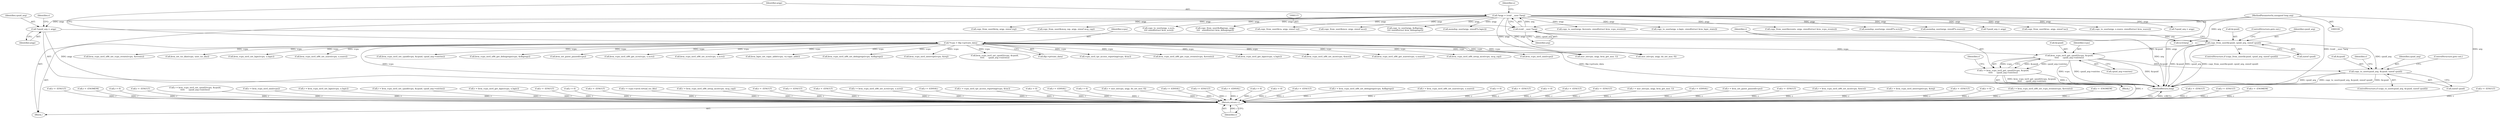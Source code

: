 digraph "0_linux_fda4e2e85589191b123d31cdc21fd33ee70f50fd_3@pointer" {
"1000337" [label="(Call,kvm_vcpu_ioctl_get_cpuid2(vcpu, &cpuid,\n\t\t\t\t\t      cpuid_arg->entries))"];
"1000106" [label="(Call,*vcpu = filp->private_data)"];
"1000328" [label="(Call,copy_from_user(&cpuid, cpuid_arg, sizeof cpuid))"];
"1000319" [label="(Call,*cpuid_arg = argp)"];
"1000112" [label="(Call,*argp = (void __user *)arg)"];
"1000114" [label="(Call,(void __user *)arg)"];
"1000103" [label="(MethodParameterIn,unsigned long arg)"];
"1000335" [label="(Call,r = kvm_vcpu_ioctl_get_cpuid2(vcpu, &cpuid,\n\t\t\t\t\t      cpuid_arg->entries))"];
"1000793" [label="(Return,return r;)"];
"1000352" [label="(Call,copy_to_user(cpuid_arg, &cpuid, sizeof cpuid))"];
"1000494" [label="(Call,kvm_vcpu_ioctl_x86_set_mce(vcpu, &mce))"];
"1000672" [label="(Call,r = -ENOMEM)"];
"1000232" [label="(Call,r = -EFAULT)"];
"1000614" [label="(Call,r = -EFAULT)"];
"1000692" [label="(Call,copy_to_user(argp, u.xcrs,\n\t\t\t\t sizeof(struct kvm_xcrs)))"];
"1000609" [label="(Call,kvm_vcpu_ioctl_x86_get_xsave(vcpu, u.xsave))"];
"1000575" [label="(Call,copy_from_user(&dbgregs, argp,\n\t\t\t\t   sizeof(struct kvm_debugregs)))"];
"1000321" [label="(Identifier,argp)"];
"1000599" [label="(Call,r = -ENOMEM)"];
"1000384" [label="(Call,r = -EFAULT)"];
"1000440" [label="(Call,copy_from_user(&va, argp, sizeof va))"];
"1000113" [label="(Identifier,argp)"];
"1000104" [label="(Block,)"];
"1000324" [label="(Identifier,r)"];
"1000687" [label="(Call,r = -EFAULT)"];
"1000328" [label="(Call,copy_from_user(&cpuid, cpuid_arg, sizeof cpuid))"];
"1000149" [label="(Call,r = -ENOMEM)"];
"1000337" [label="(Call,kvm_vcpu_ioctl_get_cpuid2(vcpu, &cpuid,\n\t\t\t\t\t      cpuid_arg->entries))"];
"1000398" [label="(Call,vcpu_ioctl_tpr_access_reporting(vcpu, &tac))"];
"1000502" [label="(Call,kvm_vcpu_ioctl_x86_get_vcpu_events(vcpu, &events))"];
"1000182" [label="(Call,r = 0)"];
"1000354" [label="(Call,&cpuid)"];
"1000556" [label="(Call,copy_to_user(argp, &dbgregs,\n\t\t\t\t sizeof(struct kvm_debugregs)))"];
"1000506" [label="(Call,r = -EFAULT)"];
"1000306" [label="(Call,r = kvm_vcpu_ioctl_set_cpuid2(vcpu, &cpuid,\n\t\t\t\t\t      cpuid_arg->entries))"];
"1000253" [label="(Call,r = kvm_vcpu_ioctl_nmi(vcpu))"];
"1000221" [label="(Call,r = kvm_vcpu_ioctl_set_lapic(vcpu, u.lapic))"];
"1000277" [label="(Call,r = kvm_vcpu_ioctl_set_cpuid(vcpu, &cpuid, cpuid_arg->entries))"];
"1000320" [label="(Identifier,cpuid_arg)"];
"1000794" [label="(Identifier,r)"];
"1000159" [label="(Call,r = kvm_vcpu_ioctl_get_lapic(vcpu, u.lapic))"];
"1000204" [label="(Call,memdup_user(argp, sizeof(*u.lapic)))"];
"1000485" [label="(Call,copy_from_user(&mce, argp, sizeof mce))"];
"1000161" [label="(Call,kvm_vcpu_ioctl_get_lapic(vcpu, u.lapic))"];
"1000352" [label="(Call,copy_to_user(cpuid_arg, &cpuid, sizeof cpuid))"];
"1000323" [label="(Call,r = -EFAULT)"];
"1000338" [label="(Identifier,vcpu)"];
"1000700" [label="(Call,r = 0)"];
"1000375" [label="(Call,msr_io(vcpu, argp, do_set_msr, 0))"];
"1000317" [label="(Block,)"];
"1000459" [label="(Call,r = -EFAULT)"];
"1000768" [label="(Call,r = vcpu->arch.virtual_tsc_khz)"];
"1000473" [label="(Call,kvm_vcpu_ioctl_x86_setup_mce(vcpu, mcg_cap))"];
"1000471" [label="(Call,r = kvm_vcpu_ioctl_x86_setup_mce(vcpu, mcg_cap))"];
"1000405" [label="(Call,r = -EFAULT)"];
"1000255" [label="(Call,kvm_vcpu_ioctl_nmi(vcpu))"];
"1000332" [label="(Call,sizeof cpuid)"];
"1000511" [label="(Call,copy_to_user(argp, &events, sizeof(struct kvm_vcpu_events)))"];
"1000294" [label="(Call,r = -EFAULT)"];
"1000539" [label="(Call,kvm_vcpu_ioctl_x86_set_vcpu_events(vcpu, &events))"];
"1000265" [label="(Call,r = -EFAULT)"];
"1000727" [label="(Call,r = kvm_vcpu_ioctl_x86_set_xcrs(vcpu, u.xcrs))"];
"1000759" [label="(Call,kvm_set_tsc_khz(vcpu, user_tsc_khz))"];
"1000360" [label="(Identifier,r)"];
"1000339" [label="(Call,&cpuid)"];
"1000129" [label="(Call,r = -EINVAL)"];
"1000396" [label="(Call,r = vcpu_ioctl_tpr_access_reporting(vcpu, &tac))"];
"1000174" [label="(Call,copy_to_user(argp, u.lapic, sizeof(struct kvm_lapic_state)))"];
"1000518" [label="(Call,r = 0)"];
"1000530" [label="(Call,copy_from_user(&events, argp, sizeof(struct kvm_vcpu_events)))"];
"1000356" [label="(Call,sizeof cpuid)"];
"1000223" [label="(Call,kvm_vcpu_ioctl_set_lapic(vcpu, u.lapic))"];
"1000107" [label="(Identifier,vcpu)"];
"1000188" [label="(Call,r = -EINVAL)"];
"1000447" [label="(Call,r = 0)"];
"1000106" [label="(Call,*vcpu = filp->private_data)"];
"1000373" [label="(Call,r = msr_io(vcpu, argp, do_set_msr, 0))"];
"1000353" [label="(Identifier,cpuid_arg)"];
"1000738" [label="(Call,r = -EINVAL)"];
"1000710" [label="(Call,memdup_user(argp, sizeof(*u.xcrs)))"];
"1000345" [label="(Identifier,r)"];
"1000347" [label="(Call,r = -EFAULT)"];
"1000112" [label="(Call,*argp = (void __user *)arg)"];
"1000335" [label="(Call,r = kvm_vcpu_ioctl_get_cpuid2(vcpu, &cpuid,\n\t\t\t\t\t      cpuid_arg->entries))"];
"1000656" [label="(Call,kvm_vcpu_ioctl_x86_set_xsave(vcpu, u.xsave))"];
"1000424" [label="(Call,r = -EINVAL)"];
"1000336" [label="(Identifier,r)"];
"1000279" [label="(Call,kvm_vcpu_ioctl_set_cpuid(vcpu, &cpuid, cpuid_arg->entries))"];
"1000547" [label="(Call,kvm_vcpu_ioctl_x86_get_debugregs(vcpu, &dbgregs))"];
"1000563" [label="(Call,r = 0)"];
"1000627" [label="(Call,r = 0)"];
"1000637" [label="(Call,memdup_user(argp, sizeof(*u.xsave)))"];
"1000780" [label="(Call,kvm_set_guest_paused(vcpu))"];
"1000319" [label="(Call,*cpuid_arg = argp)"];
"1000570" [label="(Call,r = -EFAULT)"];
"1000582" [label="(Call,r = kvm_vcpu_ioctl_x86_set_debugregs(vcpu, &dbgregs))"];
"1000654" [label="(Call,r = kvm_vcpu_ioctl_x86_set_xsave(vcpu, u.xsave))"];
"1000682" [label="(Call,kvm_vcpu_ioctl_x86_get_xcrs(vcpu, u.xcrs))"];
"1000261" [label="(Call,*cpuid_arg = argp)"];
"1000793" [label="(Return,return r;)"];
"1000359" [label="(Call,r = 0)"];
"1000366" [label="(Call,msr_io(vcpu, argp, kvm_get_msr, 1))"];
"1000334" [label="(ControlStructure,goto out;)"];
"1000389" [label="(Call,copy_from_user(&tac, argp, sizeof tac))"];
"1000341" [label="(Call,cpuid_arg->entries)"];
"1000480" [label="(Call,r = -EFAULT)"];
"1000744" [label="(Call,(u32)arg)"];
"1000729" [label="(Call,kvm_vcpu_ioctl_x86_set_xcrs(vcpu, u.xcrs))"];
"1000619" [label="(Call,copy_to_user(argp, u.xsave, sizeof(struct kvm_xsave)))"];
"1000417" [label="(Call,r = 0)"];
"1000450" [label="(Call,kvm_lapic_set_vapic_addr(vcpu, va.vapic_addr))"];
"1000169" [label="(Call,r = -EFAULT)"];
"1000290" [label="(Call,*cpuid_arg = argp)"];
"1000525" [label="(Call,r = -EFAULT)"];
"1000364" [label="(Call,r = msr_io(vcpu, argp, kvm_get_msr, 1))"];
"1000103" [label="(MethodParameterIn,unsigned long arg)"];
"1000331" [label="(Identifier,cpuid_arg)"];
"1000784" [label="(Call,r = -EINVAL)"];
"1000778" [label="(Call,r = kvm_set_guest_paused(vcpu))"];
"1000435" [label="(Call,r = -EFAULT)"];
"1000329" [label="(Call,&cpuid)"];
"1000116" [label="(Identifier,arg)"];
"1000114" [label="(Call,(void __user *)arg)"];
"1000358" [label="(ControlStructure,goto out;)"];
"1000492" [label="(Call,r = kvm_vcpu_ioctl_x86_set_mce(vcpu, &mce))"];
"1000584" [label="(Call,kvm_vcpu_ioctl_x86_set_debugregs(vcpu, &dbgregs))"];
"1000237" [label="(Call,copy_from_user(&irq, argp, sizeof irq))"];
"1000121" [label="(Identifier,u)"];
"1000246" [label="(Call,kvm_vcpu_ioctl_interrupt(vcpu, &irq))"];
"1000351" [label="(ControlStructure,if (copy_to_user(cpuid_arg, &cpuid, sizeof cpuid)))"];
"1000244" [label="(Call,r = kvm_vcpu_ioctl_interrupt(vcpu, &irq))"];
"1000551" [label="(Call,r = -EFAULT)"];
"1000762" [label="(Call,r = 0)"];
"1000795" [label="(MethodReturn,long)"];
"1000464" [label="(Call,copy_from_user(&mcg_cap, argp, sizeof mcg_cap))"];
"1000327" [label="(ControlStructure,if (copy_from_user(&cpuid, cpuid_arg, sizeof cpuid)))"];
"1000308" [label="(Call,kvm_vcpu_ioctl_set_cpuid2(vcpu, &cpuid,\n\t\t\t\t\t      cpuid_arg->entries))"];
"1000108" [label="(Call,filp->private_data)"];
"1000537" [label="(Call,r = kvm_vcpu_ioctl_x86_set_vcpu_events(vcpu, &events))"];
"1000337" -> "1000335"  [label="AST: "];
"1000337" -> "1000341"  [label="CFG: "];
"1000338" -> "1000337"  [label="AST: "];
"1000339" -> "1000337"  [label="AST: "];
"1000341" -> "1000337"  [label="AST: "];
"1000335" -> "1000337"  [label="CFG: "];
"1000337" -> "1000795"  [label="DDG: &cpuid"];
"1000337" -> "1000795"  [label="DDG: vcpu"];
"1000337" -> "1000795"  [label="DDG: cpuid_arg->entries"];
"1000337" -> "1000335"  [label="DDG: vcpu"];
"1000337" -> "1000335"  [label="DDG: &cpuid"];
"1000337" -> "1000335"  [label="DDG: cpuid_arg->entries"];
"1000106" -> "1000337"  [label="DDG: vcpu"];
"1000328" -> "1000337"  [label="DDG: &cpuid"];
"1000337" -> "1000352"  [label="DDG: &cpuid"];
"1000106" -> "1000104"  [label="AST: "];
"1000106" -> "1000108"  [label="CFG: "];
"1000107" -> "1000106"  [label="AST: "];
"1000108" -> "1000106"  [label="AST: "];
"1000113" -> "1000106"  [label="CFG: "];
"1000106" -> "1000795"  [label="DDG: filp->private_data"];
"1000106" -> "1000795"  [label="DDG: vcpu"];
"1000106" -> "1000161"  [label="DDG: vcpu"];
"1000106" -> "1000223"  [label="DDG: vcpu"];
"1000106" -> "1000246"  [label="DDG: vcpu"];
"1000106" -> "1000255"  [label="DDG: vcpu"];
"1000106" -> "1000279"  [label="DDG: vcpu"];
"1000106" -> "1000308"  [label="DDG: vcpu"];
"1000106" -> "1000366"  [label="DDG: vcpu"];
"1000106" -> "1000375"  [label="DDG: vcpu"];
"1000106" -> "1000398"  [label="DDG: vcpu"];
"1000106" -> "1000450"  [label="DDG: vcpu"];
"1000106" -> "1000473"  [label="DDG: vcpu"];
"1000106" -> "1000494"  [label="DDG: vcpu"];
"1000106" -> "1000502"  [label="DDG: vcpu"];
"1000106" -> "1000539"  [label="DDG: vcpu"];
"1000106" -> "1000547"  [label="DDG: vcpu"];
"1000106" -> "1000584"  [label="DDG: vcpu"];
"1000106" -> "1000609"  [label="DDG: vcpu"];
"1000106" -> "1000656"  [label="DDG: vcpu"];
"1000106" -> "1000682"  [label="DDG: vcpu"];
"1000106" -> "1000729"  [label="DDG: vcpu"];
"1000106" -> "1000759"  [label="DDG: vcpu"];
"1000106" -> "1000780"  [label="DDG: vcpu"];
"1000328" -> "1000327"  [label="AST: "];
"1000328" -> "1000332"  [label="CFG: "];
"1000329" -> "1000328"  [label="AST: "];
"1000331" -> "1000328"  [label="AST: "];
"1000332" -> "1000328"  [label="AST: "];
"1000334" -> "1000328"  [label="CFG: "];
"1000336" -> "1000328"  [label="CFG: "];
"1000328" -> "1000795"  [label="DDG: cpuid_arg"];
"1000328" -> "1000795"  [label="DDG: copy_from_user(&cpuid, cpuid_arg, sizeof cpuid)"];
"1000328" -> "1000795"  [label="DDG: &cpuid"];
"1000319" -> "1000328"  [label="DDG: cpuid_arg"];
"1000328" -> "1000352"  [label="DDG: cpuid_arg"];
"1000319" -> "1000317"  [label="AST: "];
"1000319" -> "1000321"  [label="CFG: "];
"1000320" -> "1000319"  [label="AST: "];
"1000321" -> "1000319"  [label="AST: "];
"1000324" -> "1000319"  [label="CFG: "];
"1000319" -> "1000795"  [label="DDG: argp"];
"1000112" -> "1000319"  [label="DDG: argp"];
"1000112" -> "1000104"  [label="AST: "];
"1000112" -> "1000114"  [label="CFG: "];
"1000113" -> "1000112"  [label="AST: "];
"1000114" -> "1000112"  [label="AST: "];
"1000121" -> "1000112"  [label="CFG: "];
"1000112" -> "1000795"  [label="DDG: (void __user *)arg"];
"1000112" -> "1000795"  [label="DDG: argp"];
"1000114" -> "1000112"  [label="DDG: arg"];
"1000112" -> "1000174"  [label="DDG: argp"];
"1000112" -> "1000204"  [label="DDG: argp"];
"1000112" -> "1000237"  [label="DDG: argp"];
"1000112" -> "1000261"  [label="DDG: argp"];
"1000112" -> "1000290"  [label="DDG: argp"];
"1000112" -> "1000366"  [label="DDG: argp"];
"1000112" -> "1000375"  [label="DDG: argp"];
"1000112" -> "1000389"  [label="DDG: argp"];
"1000112" -> "1000440"  [label="DDG: argp"];
"1000112" -> "1000464"  [label="DDG: argp"];
"1000112" -> "1000485"  [label="DDG: argp"];
"1000112" -> "1000511"  [label="DDG: argp"];
"1000112" -> "1000530"  [label="DDG: argp"];
"1000112" -> "1000556"  [label="DDG: argp"];
"1000112" -> "1000575"  [label="DDG: argp"];
"1000112" -> "1000619"  [label="DDG: argp"];
"1000112" -> "1000637"  [label="DDG: argp"];
"1000112" -> "1000692"  [label="DDG: argp"];
"1000112" -> "1000710"  [label="DDG: argp"];
"1000114" -> "1000116"  [label="CFG: "];
"1000115" -> "1000114"  [label="AST: "];
"1000116" -> "1000114"  [label="AST: "];
"1000114" -> "1000795"  [label="DDG: arg"];
"1000103" -> "1000114"  [label="DDG: arg"];
"1000114" -> "1000744"  [label="DDG: arg"];
"1000103" -> "1000100"  [label="AST: "];
"1000103" -> "1000795"  [label="DDG: arg"];
"1000103" -> "1000744"  [label="DDG: arg"];
"1000335" -> "1000317"  [label="AST: "];
"1000336" -> "1000335"  [label="AST: "];
"1000345" -> "1000335"  [label="CFG: "];
"1000335" -> "1000795"  [label="DDG: r"];
"1000335" -> "1000795"  [label="DDG: kvm_vcpu_ioctl_get_cpuid2(vcpu, &cpuid,\n\t\t\t\t\t      cpuid_arg->entries)"];
"1000335" -> "1000793"  [label="DDG: r"];
"1000793" -> "1000104"  [label="AST: "];
"1000793" -> "1000794"  [label="CFG: "];
"1000794" -> "1000793"  [label="AST: "];
"1000795" -> "1000793"  [label="CFG: "];
"1000793" -> "1000795"  [label="DDG: <RET>"];
"1000794" -> "1000793"  [label="DDG: r"];
"1000129" -> "1000793"  [label="DDG: r"];
"1000232" -> "1000793"  [label="DDG: r"];
"1000471" -> "1000793"  [label="DDG: r"];
"1000265" -> "1000793"  [label="DDG: r"];
"1000762" -> "1000793"  [label="DDG: r"];
"1000687" -> "1000793"  [label="DDG: r"];
"1000405" -> "1000793"  [label="DDG: r"];
"1000384" -> "1000793"  [label="DDG: r"];
"1000784" -> "1000793"  [label="DDG: r"];
"1000364" -> "1000793"  [label="DDG: r"];
"1000459" -> "1000793"  [label="DDG: r"];
"1000396" -> "1000793"  [label="DDG: r"];
"1000570" -> "1000793"  [label="DDG: r"];
"1000435" -> "1000793"  [label="DDG: r"];
"1000654" -> "1000793"  [label="DDG: r"];
"1000506" -> "1000793"  [label="DDG: r"];
"1000582" -> "1000793"  [label="DDG: r"];
"1000768" -> "1000793"  [label="DDG: r"];
"1000738" -> "1000793"  [label="DDG: r"];
"1000159" -> "1000793"  [label="DDG: r"];
"1000253" -> "1000793"  [label="DDG: r"];
"1000188" -> "1000793"  [label="DDG: r"];
"1000700" -> "1000793"  [label="DDG: r"];
"1000306" -> "1000793"  [label="DDG: r"];
"1000492" -> "1000793"  [label="DDG: r"];
"1000599" -> "1000793"  [label="DDG: r"];
"1000347" -> "1000793"  [label="DDG: r"];
"1000518" -> "1000793"  [label="DDG: r"];
"1000627" -> "1000793"  [label="DDG: r"];
"1000221" -> "1000793"  [label="DDG: r"];
"1000614" -> "1000793"  [label="DDG: r"];
"1000424" -> "1000793"  [label="DDG: r"];
"1000525" -> "1000793"  [label="DDG: r"];
"1000277" -> "1000793"  [label="DDG: r"];
"1000417" -> "1000793"  [label="DDG: r"];
"1000563" -> "1000793"  [label="DDG: r"];
"1000294" -> "1000793"  [label="DDG: r"];
"1000359" -> "1000793"  [label="DDG: r"];
"1000323" -> "1000793"  [label="DDG: r"];
"1000169" -> "1000793"  [label="DDG: r"];
"1000149" -> "1000793"  [label="DDG: r"];
"1000447" -> "1000793"  [label="DDG: r"];
"1000480" -> "1000793"  [label="DDG: r"];
"1000727" -> "1000793"  [label="DDG: r"];
"1000537" -> "1000793"  [label="DDG: r"];
"1000244" -> "1000793"  [label="DDG: r"];
"1000672" -> "1000793"  [label="DDG: r"];
"1000373" -> "1000793"  [label="DDG: r"];
"1000551" -> "1000793"  [label="DDG: r"];
"1000778" -> "1000793"  [label="DDG: r"];
"1000182" -> "1000793"  [label="DDG: r"];
"1000352" -> "1000351"  [label="AST: "];
"1000352" -> "1000356"  [label="CFG: "];
"1000353" -> "1000352"  [label="AST: "];
"1000354" -> "1000352"  [label="AST: "];
"1000356" -> "1000352"  [label="AST: "];
"1000358" -> "1000352"  [label="CFG: "];
"1000360" -> "1000352"  [label="CFG: "];
"1000352" -> "1000795"  [label="DDG: cpuid_arg"];
"1000352" -> "1000795"  [label="DDG: copy_to_user(cpuid_arg, &cpuid, sizeof cpuid)"];
"1000352" -> "1000795"  [label="DDG: &cpuid"];
}
